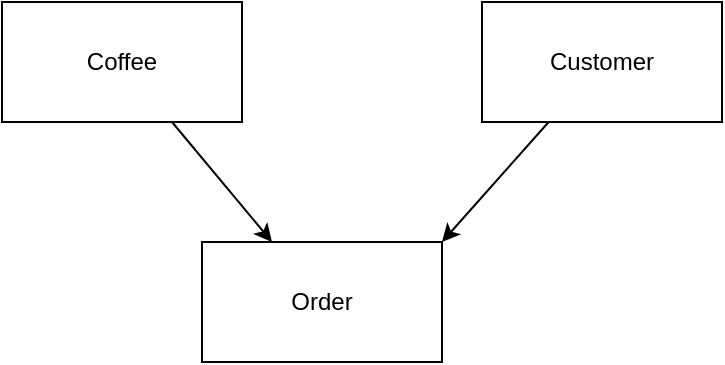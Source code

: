 <mxfile>
    <diagram id="rxuSXM57HWbYCWOqIETq" name="Page-1">
        <mxGraphModel dx="432" dy="661" grid="1" gridSize="10" guides="1" tooltips="1" connect="1" arrows="1" fold="1" page="1" pageScale="1" pageWidth="850" pageHeight="1100" math="0" shadow="0">
            <root>
                <mxCell id="0"/>
                <mxCell id="1" parent="0"/>
                <mxCell id="5" style="edgeStyle=none;html=1;" edge="1" parent="1" source="2" target="3">
                    <mxGeometry relative="1" as="geometry"/>
                </mxCell>
                <mxCell id="2" value="Coffee" style="rounded=0;whiteSpace=wrap;html=1;" vertex="1" parent="1">
                    <mxGeometry x="10" y="100" width="120" height="60" as="geometry"/>
                </mxCell>
                <mxCell id="3" value="Order" style="rounded=0;whiteSpace=wrap;html=1;" vertex="1" parent="1">
                    <mxGeometry x="110" y="220" width="120" height="60" as="geometry"/>
                </mxCell>
                <mxCell id="6" style="edgeStyle=none;html=1;entryX=1;entryY=0;entryDx=0;entryDy=0;" edge="1" parent="1" source="4" target="3">
                    <mxGeometry relative="1" as="geometry"/>
                </mxCell>
                <mxCell id="4" value="Customer" style="rounded=0;whiteSpace=wrap;html=1;" vertex="1" parent="1">
                    <mxGeometry x="250" y="100" width="120" height="60" as="geometry"/>
                </mxCell>
            </root>
        </mxGraphModel>
    </diagram>
</mxfile>
